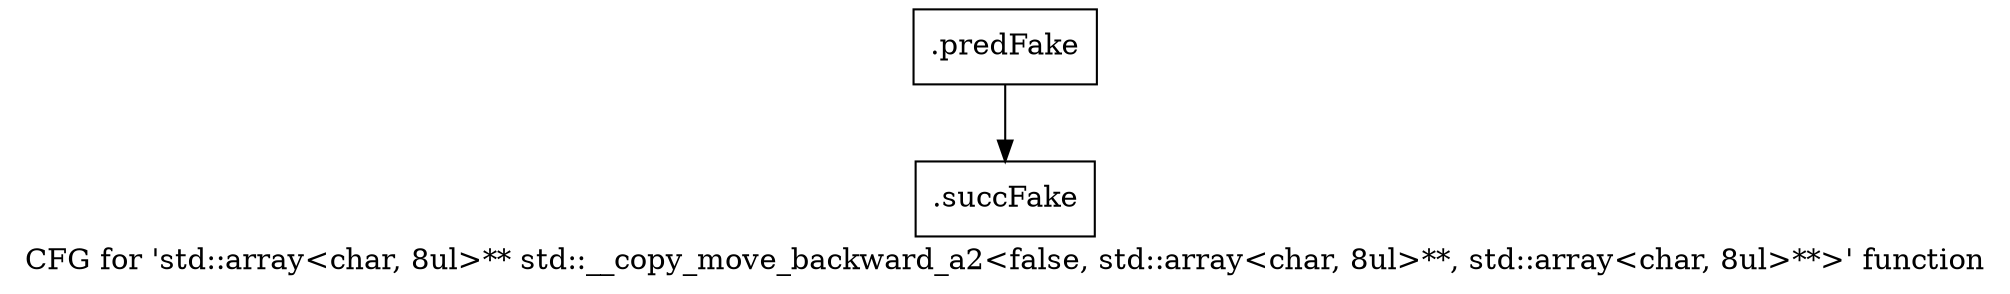 digraph "CFG for 'std::array\<char, 8ul\>** std::__copy_move_backward_a2\<false, std::array\<char, 8ul\>**, std::array\<char, 8ul\>**\>' function" {
	label="CFG for 'std::array\<char, 8ul\>** std::__copy_move_backward_a2\<false, std::array\<char, 8ul\>**, std::array\<char, 8ul\>**\>' function";

	Node0x5bc6f80 [shape=record,filename="",linenumber="",label="{.predFake}"];
	Node0x5bc6f80 -> Node0x6133b20[ callList="" memoryops="" filename="/mnt/xilinx/Vitis_HLS/2021.2/tps/lnx64/gcc-6.2.0/lib/gcc/x86_64-pc-linux-gnu/6.2.0/../../../../include/c++/6.2.0/bits/stl_algobase.h" execusionnum="0"];
	Node0x6133b20 [shape=record,filename="/mnt/xilinx/Vitis_HLS/2021.2/tps/lnx64/gcc-6.2.0/lib/gcc/x86_64-pc-linux-gnu/6.2.0/../../../../include/c++/6.2.0/bits/stl_algobase.h",linenumber="597",label="{.succFake}"];
}
